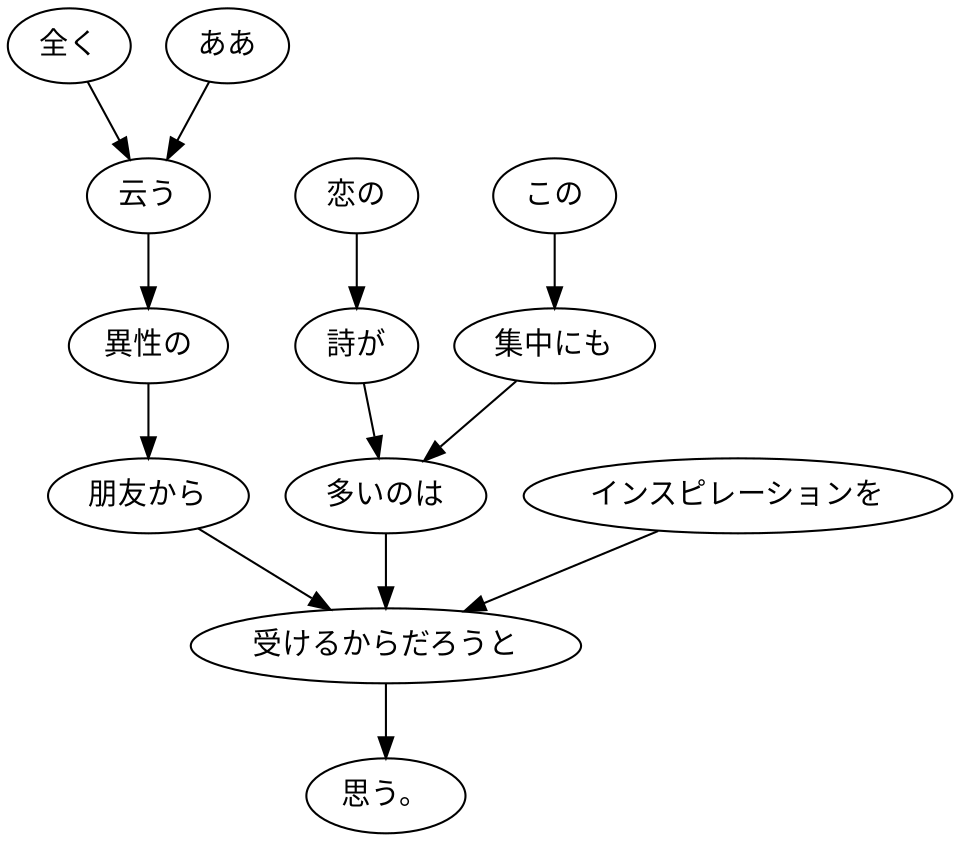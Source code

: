 digraph graph3884 {
	node0 [label="この"];
	node1 [label="集中にも"];
	node2 [label="恋の"];
	node3 [label="詩が"];
	node4 [label="多いのは"];
	node5 [label="全く"];
	node6 [label="ああ"];
	node7 [label="云う"];
	node8 [label="異性の"];
	node9 [label="朋友から"];
	node10 [label="インスピレーションを"];
	node11 [label="受けるからだろうと"];
	node12 [label="思う。"];
	node0 -> node1;
	node1 -> node4;
	node2 -> node3;
	node3 -> node4;
	node4 -> node11;
	node5 -> node7;
	node6 -> node7;
	node7 -> node8;
	node8 -> node9;
	node9 -> node11;
	node10 -> node11;
	node11 -> node12;
}
